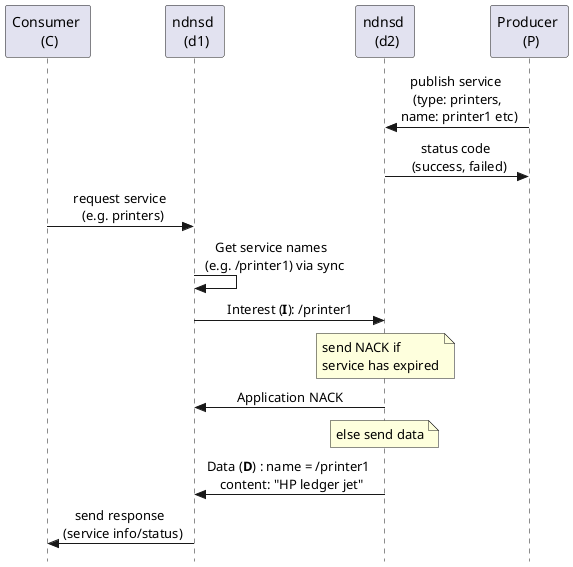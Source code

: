 @startuml
participant "Consumer \n (C)" as C
participant "ndnsd \n (d1)" as d1
participant "ndnsd \n (d2)" as d2
participant "Producer \n (P)" as P

skinparam SequenceMessageAlign center
skinparam style strictuml

P -> d2: publish service \n (type: printers, \n name: printer1 etc)
d2 -> P: status code \n (success, failed)
C -> d1: request service \n (e.g. printers)
d1 -> d1: Get service names \n (e.g. /printer1) via sync

d1 -> d2: Interest (**I**): /printer1

note over d2
send NACK if
service has expired
end note

d2 -> d1: Application NACK
note over d2
else send data
end note

d2 -> d1: Data (**D**) : name = /printer1 \n content: "HP ledger jet"
d1 -> C: send response \n (service info/status)
@enduml
